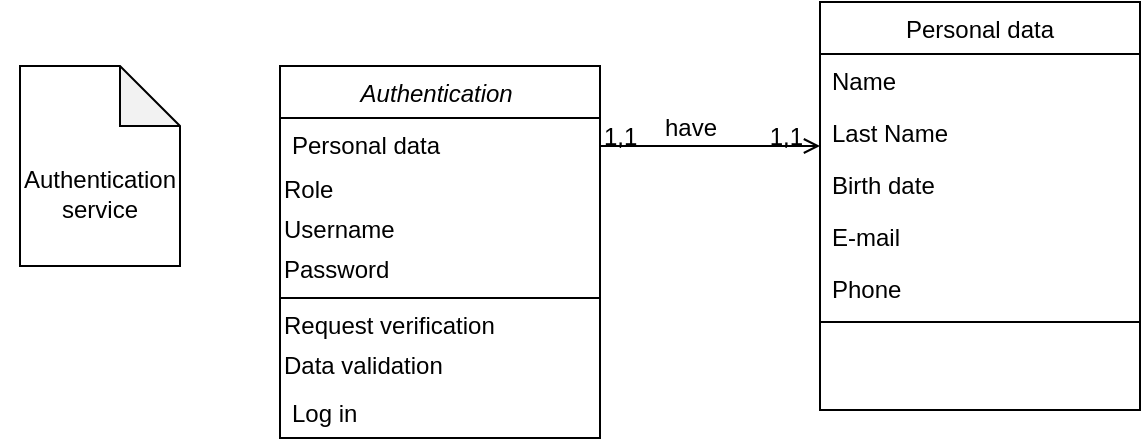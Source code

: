 <mxfile version="14.6.13" type="device" pages="11"><diagram id="C5RBs43oDa-KdzZeNtuy" name="Authentication service"><mxGraphModel dx="1038" dy="548" grid="1" gridSize="10" guides="1" tooltips="1" connect="1" arrows="1" fold="1" page="1" pageScale="1" pageWidth="827" pageHeight="1169" math="0" shadow="0"><root><mxCell id="WIyWlLk6GJQsqaUBKTNV-0"/><mxCell id="WIyWlLk6GJQsqaUBKTNV-1" parent="WIyWlLk6GJQsqaUBKTNV-0"/><mxCell id="zkfFHV4jXpPFQw0GAbJ--0" value="Authentication " style="swimlane;fontStyle=2;align=center;verticalAlign=top;childLayout=stackLayout;horizontal=1;startSize=26;horizontalStack=0;resizeParent=1;resizeLast=0;collapsible=1;marginBottom=0;rounded=0;shadow=0;strokeWidth=1;" parent="WIyWlLk6GJQsqaUBKTNV-1" vertex="1"><mxGeometry x="220" y="60" width="160" height="186" as="geometry"><mxRectangle x="230" y="140" width="160" height="26" as="alternateBounds"/></mxGeometry></mxCell><mxCell id="zkfFHV4jXpPFQw0GAbJ--1" value="Personal data" style="text;align=left;verticalAlign=top;spacingLeft=4;spacingRight=4;overflow=hidden;rotatable=0;points=[[0,0.5],[1,0.5]];portConstraint=eastwest;" parent="zkfFHV4jXpPFQw0GAbJ--0" vertex="1"><mxGeometry y="26" width="160" height="26" as="geometry"/></mxCell><mxCell id="ReYNK1Z-Af21f3EO2ysg-7" value="Role" style="text;html=1;strokeColor=none;fillColor=none;align=left;verticalAlign=middle;whiteSpace=wrap;rounded=0;" parent="zkfFHV4jXpPFQw0GAbJ--0" vertex="1"><mxGeometry y="52" width="160" height="20" as="geometry"/></mxCell><mxCell id="XfQplc0rlk7RxLokf2ta-0" value="Username" style="text;html=1;strokeColor=none;fillColor=none;align=left;verticalAlign=middle;whiteSpace=wrap;rounded=0;" vertex="1" parent="zkfFHV4jXpPFQw0GAbJ--0"><mxGeometry y="72" width="160" height="20" as="geometry"/></mxCell><mxCell id="1bOQscajM9IXoWWBDuEz-1" value="Password" style="text;html=1;strokeColor=none;fillColor=none;align=left;verticalAlign=middle;whiteSpace=wrap;rounded=0;" parent="zkfFHV4jXpPFQw0GAbJ--0" vertex="1"><mxGeometry y="92" width="160" height="20" as="geometry"/></mxCell><mxCell id="zkfFHV4jXpPFQw0GAbJ--4" value="" style="line;html=1;strokeWidth=1;align=left;verticalAlign=middle;spacingTop=-1;spacingLeft=3;spacingRight=3;rotatable=0;labelPosition=right;points=[];portConstraint=eastwest;" parent="zkfFHV4jXpPFQw0GAbJ--0" vertex="1"><mxGeometry y="112" width="160" height="8" as="geometry"/></mxCell><mxCell id="1bOQscajM9IXoWWBDuEz-0" value="Request verification" style="text;html=1;strokeColor=none;fillColor=none;align=left;verticalAlign=middle;whiteSpace=wrap;rounded=0;" parent="zkfFHV4jXpPFQw0GAbJ--0" vertex="1"><mxGeometry y="120" width="160" height="20" as="geometry"/></mxCell><mxCell id="1bOQscajM9IXoWWBDuEz-2" value="Data validation" style="text;html=1;strokeColor=none;fillColor=none;align=left;verticalAlign=middle;whiteSpace=wrap;rounded=0;" parent="zkfFHV4jXpPFQw0GAbJ--0" vertex="1"><mxGeometry y="140" width="160" height="20" as="geometry"/></mxCell><mxCell id="ReYNK1Z-Af21f3EO2ysg-29" value="Log in" style="text;align=left;verticalAlign=top;spacingLeft=4;spacingRight=4;overflow=hidden;rotatable=0;points=[[0,0.5],[1,0.5]];portConstraint=eastwest;" parent="zkfFHV4jXpPFQw0GAbJ--0" vertex="1"><mxGeometry y="160" width="160" height="26" as="geometry"/></mxCell><mxCell id="zkfFHV4jXpPFQw0GAbJ--17" value="Personal data" style="swimlane;fontStyle=0;align=center;verticalAlign=top;childLayout=stackLayout;horizontal=1;startSize=26;horizontalStack=0;resizeParent=1;resizeLast=0;collapsible=1;marginBottom=0;rounded=0;shadow=0;strokeWidth=1;" parent="WIyWlLk6GJQsqaUBKTNV-1" vertex="1"><mxGeometry x="490" y="28" width="160" height="204" as="geometry"><mxRectangle x="550" y="140" width="160" height="26" as="alternateBounds"/></mxGeometry></mxCell><mxCell id="zkfFHV4jXpPFQw0GAbJ--18" value="Name" style="text;align=left;verticalAlign=top;spacingLeft=4;spacingRight=4;overflow=hidden;rotatable=0;points=[[0,0.5],[1,0.5]];portConstraint=eastwest;" parent="zkfFHV4jXpPFQw0GAbJ--17" vertex="1"><mxGeometry y="26" width="160" height="26" as="geometry"/></mxCell><mxCell id="zkfFHV4jXpPFQw0GAbJ--19" value="Last Name" style="text;align=left;verticalAlign=top;spacingLeft=4;spacingRight=4;overflow=hidden;rotatable=0;points=[[0,0.5],[1,0.5]];portConstraint=eastwest;rounded=0;shadow=0;html=0;" parent="zkfFHV4jXpPFQw0GAbJ--17" vertex="1"><mxGeometry y="52" width="160" height="26" as="geometry"/></mxCell><mxCell id="zkfFHV4jXpPFQw0GAbJ--20" value="Birth date" style="text;align=left;verticalAlign=top;spacingLeft=4;spacingRight=4;overflow=hidden;rotatable=0;points=[[0,0.5],[1,0.5]];portConstraint=eastwest;rounded=0;shadow=0;html=0;" parent="zkfFHV4jXpPFQw0GAbJ--17" vertex="1"><mxGeometry y="78" width="160" height="26" as="geometry"/></mxCell><mxCell id="zkfFHV4jXpPFQw0GAbJ--21" value="E-mail" style="text;align=left;verticalAlign=top;spacingLeft=4;spacingRight=4;overflow=hidden;rotatable=0;points=[[0,0.5],[1,0.5]];portConstraint=eastwest;rounded=0;shadow=0;html=0;" parent="zkfFHV4jXpPFQw0GAbJ--17" vertex="1"><mxGeometry y="104" width="160" height="26" as="geometry"/></mxCell><mxCell id="zkfFHV4jXpPFQw0GAbJ--22" value="Phone" style="text;align=left;verticalAlign=top;spacingLeft=4;spacingRight=4;overflow=hidden;rotatable=0;points=[[0,0.5],[1,0.5]];portConstraint=eastwest;rounded=0;shadow=0;html=0;" parent="zkfFHV4jXpPFQw0GAbJ--17" vertex="1"><mxGeometry y="130" width="160" height="26" as="geometry"/></mxCell><mxCell id="zkfFHV4jXpPFQw0GAbJ--23" value="" style="line;html=1;strokeWidth=1;align=left;verticalAlign=middle;spacingTop=-1;spacingLeft=3;spacingRight=3;rotatable=0;labelPosition=right;points=[];portConstraint=eastwest;" parent="zkfFHV4jXpPFQw0GAbJ--17" vertex="1"><mxGeometry y="156" width="160" height="8" as="geometry"/></mxCell><mxCell id="zkfFHV4jXpPFQw0GAbJ--26" value="" style="endArrow=open;shadow=0;strokeWidth=1;rounded=0;endFill=1;edgeStyle=elbowEdgeStyle;elbow=vertical;" parent="WIyWlLk6GJQsqaUBKTNV-1" source="zkfFHV4jXpPFQw0GAbJ--0" target="zkfFHV4jXpPFQw0GAbJ--17" edge="1"><mxGeometry x="0.5" y="41" relative="1" as="geometry"><mxPoint x="380" y="192" as="sourcePoint"/><mxPoint x="540" y="192" as="targetPoint"/><mxPoint x="-40" y="32" as="offset"/><Array as="points"><mxPoint x="450" y="100"/></Array></mxGeometry></mxCell><mxCell id="zkfFHV4jXpPFQw0GAbJ--27" value="1,1" style="resizable=0;align=left;verticalAlign=bottom;labelBackgroundColor=none;fontSize=12;" parent="zkfFHV4jXpPFQw0GAbJ--26" connectable="0" vertex="1"><mxGeometry x="-1" relative="1" as="geometry"><mxPoint y="4" as="offset"/></mxGeometry></mxCell><mxCell id="zkfFHV4jXpPFQw0GAbJ--28" value="1,1" style="resizable=0;align=right;verticalAlign=bottom;labelBackgroundColor=none;fontSize=12;" parent="zkfFHV4jXpPFQw0GAbJ--26" connectable="0" vertex="1"><mxGeometry x="1" relative="1" as="geometry"><mxPoint x="-7" y="4" as="offset"/></mxGeometry></mxCell><mxCell id="zkfFHV4jXpPFQw0GAbJ--29" value="have" style="text;html=1;resizable=0;points=[];;align=center;verticalAlign=middle;labelBackgroundColor=none;rounded=0;shadow=0;strokeWidth=1;fontSize=12;" parent="zkfFHV4jXpPFQw0GAbJ--26" vertex="1" connectable="0"><mxGeometry x="0.5" y="49" relative="1" as="geometry"><mxPoint x="-38" y="40" as="offset"/></mxGeometry></mxCell><mxCell id="HSZNfXxp5xTcY5y4LJtj-0" value="" style="shape=note;whiteSpace=wrap;html=1;backgroundOutline=1;darkOpacity=0.05;" vertex="1" parent="WIyWlLk6GJQsqaUBKTNV-1"><mxGeometry x="90" y="60" width="80" height="100" as="geometry"/></mxCell><mxCell id="ReYNK1Z-Af21f3EO2ysg-4" value="Authentication service" style="text;html=1;strokeColor=none;fillColor=none;align=center;verticalAlign=middle;whiteSpace=wrap;rounded=0;" parent="WIyWlLk6GJQsqaUBKTNV-1" vertex="1"><mxGeometry x="80" y="114" width="100" height="20" as="geometry"/></mxCell></root></mxGraphModel></diagram><diagram id="r2HRBo8od2cqK9iVNZ-q" name="User service"><mxGraphModel dx="1038" dy="548" grid="1" gridSize="10" guides="1" tooltips="1" connect="1" arrows="1" fold="1" page="1" pageScale="1" pageWidth="850" pageHeight="1100" math="0" shadow="0"><root><mxCell id="br71p7ZjA_L0M0ZVhq4M-0"/><mxCell id="br71p7ZjA_L0M0ZVhq4M-1" parent="br71p7ZjA_L0M0ZVhq4M-0"/><mxCell id="v4H21NzG5PQFJMU2AlOd-0" value="Post service" style="swimlane;fontStyle=2;align=center;verticalAlign=top;childLayout=stackLayout;horizontal=1;startSize=26;horizontalStack=0;resizeParent=1;resizeLast=0;collapsible=1;marginBottom=0;rounded=0;shadow=0;strokeWidth=1;" parent="br71p7ZjA_L0M0ZVhq4M-1" vertex="1"><mxGeometry x="220" y="60" width="180" height="120" as="geometry"><mxRectangle x="230" y="140" width="160" height="26" as="alternateBounds"/></mxGeometry></mxCell><mxCell id="v4H21NzG5PQFJMU2AlOd-3" value="" style="line;html=1;strokeWidth=1;align=left;verticalAlign=middle;spacingTop=-1;spacingLeft=3;spacingRight=3;rotatable=0;labelPosition=right;points=[];portConstraint=eastwest;" parent="v4H21NzG5PQFJMU2AlOd-0" vertex="1"><mxGeometry y="26" width="180" height="8" as="geometry"/></mxCell><mxCell id="Hul0nRAsShGVxjiCCPxD-10" value="Post album" style="text;html=1;strokeColor=none;fillColor=none;align=left;verticalAlign=middle;whiteSpace=wrap;rounded=0;" parent="v4H21NzG5PQFJMU2AlOd-0" vertex="1"><mxGeometry y="34" width="180" height="20" as="geometry"/></mxCell><mxCell id="Hul0nRAsShGVxjiCCPxD-9" value="Post picture" style="text;html=1;strokeColor=none;fillColor=none;align=left;verticalAlign=middle;whiteSpace=wrap;rounded=0;" parent="v4H21NzG5PQFJMU2AlOd-0" vertex="1"><mxGeometry y="54" width="180" height="20" as="geometry"/></mxCell><mxCell id="YQzERz9-yCWYgA1bQ8xz-0" value="" style="shape=note;whiteSpace=wrap;html=1;backgroundOutline=1;darkOpacity=0.05;" vertex="1" parent="br71p7ZjA_L0M0ZVhq4M-1"><mxGeometry x="90" y="60" width="80" height="100" as="geometry"/></mxCell><mxCell id="7DjD-3ZHvbT-M6nE8RVS-1" value="Post service" style="text;html=1;strokeColor=none;fillColor=none;align=center;verticalAlign=middle;whiteSpace=wrap;rounded=0;" parent="br71p7ZjA_L0M0ZVhq4M-1" vertex="1"><mxGeometry x="85" y="110" width="90" height="20" as="geometry"/></mxCell><mxCell id="5B0gXw5SO4oIWFJQMdfQ-0" value="Register user" style="text;html=1;strokeColor=none;fillColor=none;align=left;verticalAlign=middle;whiteSpace=wrap;rounded=0;" vertex="1" parent="br71p7ZjA_L0M0ZVhq4M-1"><mxGeometry x="90" y="320" width="180" height="16" as="geometry"/></mxCell></root></mxGraphModel></diagram><diagram id="b5omNdKvr_zYi1Q-HMgw" name="Message service"><mxGraphModel dx="1038" dy="548" grid="1" gridSize="10" guides="1" tooltips="1" connect="1" arrows="1" fold="1" page="1" pageScale="1" pageWidth="850" pageHeight="1100" math="0" shadow="0"><root><mxCell id="3fl5K1j81_6rZA3wEwP--0"/><mxCell id="3fl5K1j81_6rZA3wEwP--1" parent="3fl5K1j81_6rZA3wEwP--0"/><mxCell id="atzM-9dd-ZXqLETKS4H_-1" value="" style="shape=note;whiteSpace=wrap;html=1;backgroundOutline=1;darkOpacity=0.05;align=left;" parent="3fl5K1j81_6rZA3wEwP--1" vertex="1"><mxGeometry x="90" y="40" width="110" height="100" as="geometry"/></mxCell><mxCell id="atzM-9dd-ZXqLETKS4H_-2" value="Message service" style="text;html=1;strokeColor=none;fillColor=none;align=center;verticalAlign=middle;whiteSpace=wrap;rounded=0;" parent="3fl5K1j81_6rZA3wEwP--1" vertex="1"><mxGeometry x="90" y="80" width="110" height="20" as="geometry"/></mxCell><mxCell id="gHcxN_BVj7UGCXeV6Qfe-0" value="Message" style="swimlane;fontStyle=2;align=center;verticalAlign=top;childLayout=stackLayout;horizontal=1;startSize=26;horizontalStack=0;resizeParent=1;resizeLast=0;collapsible=1;marginBottom=0;rounded=0;shadow=0;strokeWidth=1;" parent="3fl5K1j81_6rZA3wEwP--1" vertex="1"><mxGeometry x="300" y="60" width="160" height="190" as="geometry"><mxRectangle x="230" y="140" width="160" height="26" as="alternateBounds"/></mxGeometry></mxCell><mxCell id="gHcxN_BVj7UGCXeV6Qfe-3" value="" style="line;html=1;strokeWidth=1;align=left;verticalAlign=middle;spacingTop=-1;spacingLeft=3;spacingRight=3;rotatable=0;labelPosition=right;points=[];portConstraint=eastwest;" parent="gHcxN_BVj7UGCXeV6Qfe-0" vertex="1"><mxGeometry y="26" width="160" height="8" as="geometry"/></mxCell><mxCell id="gHcxN_BVj7UGCXeV6Qfe-4" value="Send text message" style="text;html=1;strokeColor=none;fillColor=none;align=left;verticalAlign=middle;whiteSpace=wrap;rounded=0;" parent="gHcxN_BVj7UGCXeV6Qfe-0" vertex="1"><mxGeometry y="34" width="160" height="20" as="geometry"/></mxCell><mxCell id="gHcxN_BVj7UGCXeV6Qfe-5" value="Send post" style="text;html=1;strokeColor=none;fillColor=none;align=left;verticalAlign=middle;whiteSpace=wrap;rounded=0;" parent="gHcxN_BVj7UGCXeV6Qfe-0" vertex="1"><mxGeometry y="54" width="160" height="20" as="geometry"/></mxCell><mxCell id="OZNnjJViPMddC7_l5D5_-0" value="Send album" style="text;html=1;strokeColor=none;fillColor=none;align=left;verticalAlign=middle;whiteSpace=wrap;rounded=0;" parent="gHcxN_BVj7UGCXeV6Qfe-0" vertex="1"><mxGeometry y="74" width="160" height="20" as="geometry"/></mxCell><mxCell id="OZNnjJViPMddC7_l5D5_-1" value="Accept message" style="text;html=1;strokeColor=none;fillColor=none;align=left;verticalAlign=middle;whiteSpace=wrap;rounded=0;" parent="gHcxN_BVj7UGCXeV6Qfe-0" vertex="1"><mxGeometry y="94" width="160" height="20" as="geometry"/></mxCell><mxCell id="OZNnjJViPMddC7_l5D5_-3" value="Decline message" style="text;html=1;strokeColor=none;fillColor=none;align=left;verticalAlign=middle;whiteSpace=wrap;rounded=0;" parent="gHcxN_BVj7UGCXeV6Qfe-0" vertex="1"><mxGeometry y="114" width="160" height="20" as="geometry"/></mxCell><mxCell id="OZNnjJViPMddC7_l5D5_-2" value="Delete message" style="text;html=1;strokeColor=none;fillColor=none;align=left;verticalAlign=middle;whiteSpace=wrap;rounded=0;" parent="gHcxN_BVj7UGCXeV6Qfe-0" vertex="1"><mxGeometry y="134" width="160" height="20" as="geometry"/></mxCell></root></mxGraphModel></diagram><diagram id="DbT8yEGWel71VW7rUejq" name="Campaign service"><mxGraphModel dx="1038" dy="548" grid="1" gridSize="10" guides="1" tooltips="1" connect="1" arrows="1" fold="1" page="1" pageScale="1" pageWidth="850" pageHeight="1100" math="0" shadow="0"><root><mxCell id="75Egmg1gJeZcGMOf_CWJ-0"/><mxCell id="75Egmg1gJeZcGMOf_CWJ-1" parent="75Egmg1gJeZcGMOf_CWJ-0"/><mxCell id="75Egmg1gJeZcGMOf_CWJ-2" value="" style="shape=note;whiteSpace=wrap;html=1;backgroundOutline=1;darkOpacity=0.05;align=left;" parent="75Egmg1gJeZcGMOf_CWJ-1" vertex="1"><mxGeometry x="110" y="40" width="90" height="100" as="geometry"/></mxCell><mxCell id="75Egmg1gJeZcGMOf_CWJ-3" value="Campaign service" style="text;html=1;strokeColor=none;fillColor=none;align=center;verticalAlign=middle;whiteSpace=wrap;rounded=0;" parent="75Egmg1gJeZcGMOf_CWJ-1" vertex="1"><mxGeometry x="90" y="80" width="120" height="20" as="geometry"/></mxCell><mxCell id="Hi_1EQ1bOfn7E2mt74sv-0" value="Campaign service" style="swimlane;fontStyle=2;align=center;verticalAlign=top;childLayout=stackLayout;horizontal=1;startSize=26;horizontalStack=0;resizeParent=1;resizeLast=0;collapsible=1;marginBottom=0;rounded=0;shadow=0;strokeWidth=1;" parent="75Egmg1gJeZcGMOf_CWJ-1" vertex="1"><mxGeometry x="300" y="60" width="160" height="190" as="geometry"><mxRectangle x="230" y="140" width="160" height="26" as="alternateBounds"/></mxGeometry></mxCell><mxCell id="Hi_1EQ1bOfn7E2mt74sv-1" value="" style="line;html=1;strokeWidth=1;align=left;verticalAlign=middle;spacingTop=-1;spacingLeft=3;spacingRight=3;rotatable=0;labelPosition=right;points=[];portConstraint=eastwest;" parent="Hi_1EQ1bOfn7E2mt74sv-0" vertex="1"><mxGeometry y="26" width="160" height="8" as="geometry"/></mxCell><mxCell id="Hi_1EQ1bOfn7E2mt74sv-2" value="Create campaign" style="text;html=1;strokeColor=none;fillColor=none;align=left;verticalAlign=middle;whiteSpace=wrap;rounded=0;" parent="Hi_1EQ1bOfn7E2mt74sv-0" vertex="1"><mxGeometry y="34" width="160" height="20" as="geometry"/></mxCell><mxCell id="Hi_1EQ1bOfn7E2mt74sv-3" value="Delete campaign" style="text;html=1;strokeColor=none;fillColor=none;align=left;verticalAlign=middle;whiteSpace=wrap;rounded=0;" parent="Hi_1EQ1bOfn7E2mt74sv-0" vertex="1"><mxGeometry y="54" width="160" height="20" as="geometry"/></mxCell><mxCell id="Hi_1EQ1bOfn7E2mt74sv-4" value="Update campaign" style="text;html=1;strokeColor=none;fillColor=none;align=left;verticalAlign=middle;whiteSpace=wrap;rounded=0;" parent="Hi_1EQ1bOfn7E2mt74sv-0" vertex="1"><mxGeometry y="74" width="160" height="20" as="geometry"/></mxCell><mxCell id="Hi_1EQ1bOfn7E2mt74sv-5" value="Share campaign" style="text;html=1;strokeColor=none;fillColor=none;align=left;verticalAlign=middle;whiteSpace=wrap;rounded=0;" parent="Hi_1EQ1bOfn7E2mt74sv-0" vertex="1"><mxGeometry y="94" width="160" height="20" as="geometry"/></mxCell><mxCell id="Hi_1EQ1bOfn7E2mt74sv-6" value="Campaign overview" style="text;html=1;strokeColor=none;fillColor=none;align=left;verticalAlign=middle;whiteSpace=wrap;rounded=0;" parent="Hi_1EQ1bOfn7E2mt74sv-0" vertex="1"><mxGeometry y="114" width="160" height="20" as="geometry"/></mxCell></root></mxGraphModel></diagram><diagram id="Fz1Ql0YVO5OgIk9Pnpxq" name="Product service"><mxGraphModel dx="1038" dy="548" grid="1" gridSize="10" guides="1" tooltips="1" connect="1" arrows="1" fold="1" page="1" pageScale="1" pageWidth="850" pageHeight="1100" math="0" shadow="0"><root><mxCell id="zpHDCO2KdwItgabqZXX5-0"/><mxCell id="zpHDCO2KdwItgabqZXX5-1" parent="zpHDCO2KdwItgabqZXX5-0"/><mxCell id="zpHDCO2KdwItgabqZXX5-2" value="" style="shape=note;whiteSpace=wrap;html=1;backgroundOutline=1;darkOpacity=0.05;align=left;" parent="zpHDCO2KdwItgabqZXX5-1" vertex="1"><mxGeometry x="90" y="60" width="80" height="100" as="geometry"/></mxCell><mxCell id="1nlQ6piY1SKKKnpLhnqp-0" value="Agent service" style="text;html=1;strokeColor=none;fillColor=none;align=center;verticalAlign=middle;whiteSpace=wrap;rounded=0;" parent="zpHDCO2KdwItgabqZXX5-1" vertex="1"><mxGeometry x="110" y="110" width="40" height="20" as="geometry"/></mxCell><mxCell id="3z0Biu-3dWx4EHnZYJlp-0" value="Agent service" style="swimlane;fontStyle=2;align=center;verticalAlign=top;childLayout=stackLayout;horizontal=1;startSize=26;horizontalStack=0;resizeParent=1;resizeLast=0;collapsible=1;marginBottom=0;rounded=0;shadow=0;strokeWidth=1;" parent="zpHDCO2KdwItgabqZXX5-1" vertex="1"><mxGeometry x="220" y="60" width="180" height="346" as="geometry"><mxRectangle x="230" y="140" width="160" height="26" as="alternateBounds"/></mxGeometry></mxCell><mxCell id="3z0Biu-3dWx4EHnZYJlp-16" value="Price" style="text;html=1;strokeColor=none;fillColor=none;align=left;verticalAlign=middle;whiteSpace=wrap;rounded=0;" parent="3z0Biu-3dWx4EHnZYJlp-0" vertex="1"><mxGeometry y="26" width="180" height="20" as="geometry"/></mxCell><mxCell id="3z0Biu-3dWx4EHnZYJlp-17" value="Quantity&amp;nbsp; state&amp;nbsp;" style="text;html=1;strokeColor=none;fillColor=none;align=left;verticalAlign=middle;whiteSpace=wrap;rounded=0;" parent="3z0Biu-3dWx4EHnZYJlp-0" vertex="1"><mxGeometry y="46" width="180" height="20" as="geometry"/></mxCell><mxCell id="3z0Biu-3dWx4EHnZYJlp-15" value="Picture" style="text;html=1;strokeColor=none;fillColor=none;align=left;verticalAlign=middle;whiteSpace=wrap;rounded=0;" parent="3z0Biu-3dWx4EHnZYJlp-0" vertex="1"><mxGeometry y="66" width="180" height="20" as="geometry"/></mxCell><mxCell id="3z0Biu-3dWx4EHnZYJlp-1" value="" style="line;html=1;strokeWidth=1;align=left;verticalAlign=middle;spacingTop=-1;spacingLeft=3;spacingRight=3;rotatable=0;labelPosition=right;points=[];portConstraint=eastwest;" parent="3z0Biu-3dWx4EHnZYJlp-0" vertex="1"><mxGeometry y="86" width="180" height="8" as="geometry"/></mxCell><mxCell id="3z0Biu-3dWx4EHnZYJlp-2" value="Product overview" style="text;html=1;strokeColor=none;fillColor=none;align=left;verticalAlign=middle;whiteSpace=wrap;rounded=0;" parent="3z0Biu-3dWx4EHnZYJlp-0" vertex="1"><mxGeometry y="94" width="180" height="20" as="geometry"/></mxCell><mxCell id="3z0Biu-3dWx4EHnZYJlp-3" value="Create product" style="text;html=1;strokeColor=none;fillColor=none;align=left;verticalAlign=middle;whiteSpace=wrap;rounded=0;" parent="3z0Biu-3dWx4EHnZYJlp-0" vertex="1"><mxGeometry y="114" width="180" height="20" as="geometry"/></mxCell><mxCell id="3z0Biu-3dWx4EHnZYJlp-4" value="Delete product" style="text;html=1;strokeColor=none;fillColor=none;align=left;verticalAlign=middle;whiteSpace=wrap;rounded=0;" parent="3z0Biu-3dWx4EHnZYJlp-0" vertex="1"><mxGeometry y="134" width="180" height="20" as="geometry"/></mxCell><mxCell id="3z0Biu-3dWx4EHnZYJlp-5" value="Update product" style="text;html=1;strokeColor=none;fillColor=none;align=left;verticalAlign=middle;whiteSpace=wrap;rounded=0;" parent="3z0Biu-3dWx4EHnZYJlp-0" vertex="1"><mxGeometry y="154" width="180" height="20" as="geometry"/></mxCell><mxCell id="3z0Biu-3dWx4EHnZYJlp-6" value="Buy product" style="text;html=1;strokeColor=none;fillColor=none;align=left;verticalAlign=middle;whiteSpace=wrap;rounded=0;" parent="3z0Biu-3dWx4EHnZYJlp-0" vertex="1"><mxGeometry y="174" width="180" height="20" as="geometry"/></mxCell><mxCell id="E1YNeR2UrygTEgxNHDX5-0" value="Create report" style="text;html=1;strokeColor=none;fillColor=none;align=left;verticalAlign=middle;whiteSpace=wrap;rounded=0;" vertex="1" parent="3z0Biu-3dWx4EHnZYJlp-0"><mxGeometry y="194" width="180" height="20" as="geometry"/></mxCell><mxCell id="E1YNeR2UrygTEgxNHDX5-1" value="Work with campaign" style="text;html=1;strokeColor=none;fillColor=none;align=left;verticalAlign=middle;whiteSpace=wrap;rounded=0;" vertex="1" parent="3z0Biu-3dWx4EHnZYJlp-0"><mxGeometry y="214" width="180" height="20" as="geometry"/></mxCell></root></mxGraphModel></diagram><diagram id="lztd2kyrWuYvoX6lECIL" name="Search service"><mxGraphModel dx="1038" dy="548" grid="1" gridSize="10" guides="1" tooltips="1" connect="1" arrows="1" fold="1" page="1" pageScale="1" pageWidth="850" pageHeight="1100" math="0" shadow="0"><root><mxCell id="uJ6-4abVUB7_J5eM2vOk-0"/><mxCell id="uJ6-4abVUB7_J5eM2vOk-1" parent="uJ6-4abVUB7_J5eM2vOk-0"/><mxCell id="5XbZuJgGJwlGytLXy5i0-0" value="" style="shape=note;whiteSpace=wrap;html=1;backgroundOutline=1;darkOpacity=0.05;" parent="uJ6-4abVUB7_J5eM2vOk-1" vertex="1"><mxGeometry x="110" y="70" width="80" height="100" as="geometry"/></mxCell><mxCell id="DE54q0Zc_QsSWKZIeXDX-0" value="Search service" style="text;html=1;strokeColor=none;fillColor=none;align=center;verticalAlign=middle;whiteSpace=wrap;rounded=0;" parent="uJ6-4abVUB7_J5eM2vOk-1" vertex="1"><mxGeometry x="120" y="110" width="40" height="20" as="geometry"/></mxCell><mxCell id="sdqdJ1e5CZ1aFu_Cp0Jp-0" value="Search" style="swimlane;fontStyle=2;align=center;verticalAlign=top;childLayout=stackLayout;horizontal=1;startSize=26;horizontalStack=0;resizeParent=1;resizeLast=0;collapsible=1;marginBottom=0;rounded=0;shadow=0;strokeWidth=1;" parent="uJ6-4abVUB7_J5eM2vOk-1" vertex="1"><mxGeometry x="220" y="60" width="180" height="130" as="geometry"><mxRectangle x="230" y="140" width="160" height="26" as="alternateBounds"/></mxGeometry></mxCell><mxCell id="sdqdJ1e5CZ1aFu_Cp0Jp-1" value="" style="line;html=1;strokeWidth=1;align=left;verticalAlign=middle;spacingTop=-1;spacingLeft=3;spacingRight=3;rotatable=0;labelPosition=right;points=[];portConstraint=eastwest;" parent="sdqdJ1e5CZ1aFu_Cp0Jp-0" vertex="1"><mxGeometry y="26" width="180" height="8" as="geometry"/></mxCell><mxCell id="sdqdJ1e5CZ1aFu_Cp0Jp-2" value="Search by profil" style="text;html=1;strokeColor=none;fillColor=none;align=left;verticalAlign=middle;whiteSpace=wrap;rounded=0;" parent="sdqdJ1e5CZ1aFu_Cp0Jp-0" vertex="1"><mxGeometry y="34" width="180" height="20" as="geometry"/></mxCell><mxCell id="sdqdJ1e5CZ1aFu_Cp0Jp-3" value="Search&amp;nbsp; by tag" style="text;html=1;strokeColor=none;fillColor=none;align=left;verticalAlign=middle;whiteSpace=wrap;rounded=0;" parent="sdqdJ1e5CZ1aFu_Cp0Jp-0" vertex="1"><mxGeometry y="54" width="180" height="20" as="geometry"/></mxCell><mxCell id="sdqdJ1e5CZ1aFu_Cp0Jp-4" value="Search&amp;nbsp; by location" style="text;html=1;strokeColor=none;fillColor=none;align=left;verticalAlign=middle;whiteSpace=wrap;rounded=0;" parent="sdqdJ1e5CZ1aFu_Cp0Jp-0" vertex="1"><mxGeometry y="74" width="180" height="20" as="geometry"/></mxCell></root></mxGraphModel></diagram><diagram id="NrmAJHQb2y924CsphWVu" name="Following service"><mxGraphModel dx="1038" dy="548" grid="1" gridSize="10" guides="1" tooltips="1" connect="1" arrows="1" fold="1" page="1" pageScale="1" pageWidth="850" pageHeight="1100" math="0" shadow="0"><root><mxCell id="ovtR9IZJvgPmEboiruM4-0"/><mxCell id="ovtR9IZJvgPmEboiruM4-1" parent="ovtR9IZJvgPmEboiruM4-0"/><mxCell id="ovtR9IZJvgPmEboiruM4-2" value="" style="shape=note;whiteSpace=wrap;html=1;backgroundOutline=1;darkOpacity=0.05;align=left;" parent="ovtR9IZJvgPmEboiruM4-1" vertex="1"><mxGeometry x="80" y="80" width="80" height="100" as="geometry"/></mxCell><mxCell id="ovtR9IZJvgPmEboiruM4-3" value="Following service" style="text;html=1;strokeColor=none;fillColor=none;align=center;verticalAlign=middle;whiteSpace=wrap;rounded=0;" parent="ovtR9IZJvgPmEboiruM4-1" vertex="1"><mxGeometry x="100" y="120" width="40" height="20" as="geometry"/></mxCell><mxCell id="jLHFuR51bZ410pdYEDuC-0" value="Following" style="swimlane;fontStyle=2;align=center;verticalAlign=top;childLayout=stackLayout;horizontal=1;startSize=26;horizontalStack=0;resizeParent=1;resizeLast=0;collapsible=1;marginBottom=0;rounded=0;shadow=0;strokeWidth=1;" parent="ovtR9IZJvgPmEboiruM4-1" vertex="1"><mxGeometry x="220" y="60" width="180" height="130" as="geometry"><mxRectangle x="230" y="140" width="160" height="26" as="alternateBounds"/></mxGeometry></mxCell><mxCell id="jLHFuR51bZ410pdYEDuC-1" value="" style="line;html=1;strokeWidth=1;align=left;verticalAlign=middle;spacingTop=-1;spacingLeft=3;spacingRight=3;rotatable=0;labelPosition=right;points=[];portConstraint=eastwest;" parent="jLHFuR51bZ410pdYEDuC-0" vertex="1"><mxGeometry y="26" width="180" height="8" as="geometry"/></mxCell><mxCell id="jLHFuR51bZ410pdYEDuC-2" value="Follow private profil" style="text;html=1;strokeColor=none;fillColor=none;align=left;verticalAlign=middle;whiteSpace=wrap;rounded=0;" parent="jLHFuR51bZ410pdYEDuC-0" vertex="1"><mxGeometry y="34" width="180" height="20" as="geometry"/></mxCell><mxCell id="jLHFuR51bZ410pdYEDuC-3" value="Follow public profil" style="text;html=1;strokeColor=none;fillColor=none;align=left;verticalAlign=middle;whiteSpace=wrap;rounded=0;" parent="jLHFuR51bZ410pdYEDuC-0" vertex="1"><mxGeometry y="54" width="180" height="20" as="geometry"/></mxCell><mxCell id="gTwUCvlkflMVBLQUKsVt-0" value="mozda u profil&amp;nbsp;" style="text;html=1;strokeColor=none;fillColor=none;align=center;verticalAlign=middle;whiteSpace=wrap;rounded=0;" vertex="1" parent="ovtR9IZJvgPmEboiruM4-1"><mxGeometry x="330" y="260" width="40" height="20" as="geometry"/></mxCell></root></mxGraphModel></diagram><diagram id="V3ngXZV-yGYDliyiM_ml" name="Profil service"><mxGraphModel dx="1038" dy="548" grid="1" gridSize="10" guides="1" tooltips="1" connect="1" arrows="1" fold="1" page="1" pageScale="1" pageWidth="850" pageHeight="1100" math="0" shadow="0"><root><mxCell id="clM5cf7Eazihj6Ph4D05-0"/><mxCell id="clM5cf7Eazihj6Ph4D05-1" parent="clM5cf7Eazihj6Ph4D05-0"/><mxCell id="clM5cf7Eazihj6Ph4D05-2" value="" style="shape=note;whiteSpace=wrap;html=1;backgroundOutline=1;darkOpacity=0.05;align=left;" parent="clM5cf7Eazihj6Ph4D05-1" vertex="1"><mxGeometry x="110" y="70" width="80" height="100" as="geometry"/></mxCell><mxCell id="clM5cf7Eazihj6Ph4D05-3" value="Profil" style="swimlane;fontStyle=2;align=center;verticalAlign=top;childLayout=stackLayout;horizontal=1;startSize=26;horizontalStack=0;resizeParent=1;resizeLast=0;collapsible=1;marginBottom=0;rounded=0;shadow=0;strokeWidth=1;" parent="clM5cf7Eazihj6Ph4D05-1" vertex="1"><mxGeometry x="220" y="60" width="180" height="240" as="geometry"><mxRectangle x="230" y="140" width="160" height="26" as="alternateBounds"/></mxGeometry></mxCell><mxCell id="0Bl7UPvpPJdEUmRAJKqO-0" value="Private" style="text;html=1;strokeColor=none;fillColor=none;align=left;verticalAlign=middle;whiteSpace=wrap;rounded=0;" vertex="1" parent="clM5cf7Eazihj6Ph4D05-3"><mxGeometry y="26" width="180" height="20" as="geometry"/></mxCell><mxCell id="clM5cf7Eazihj6Ph4D05-4" value="" style="line;html=1;strokeWidth=1;align=left;verticalAlign=middle;spacingTop=-1;spacingLeft=3;spacingRight=3;rotatable=0;labelPosition=right;points=[];portConstraint=eastwest;" parent="clM5cf7Eazihj6Ph4D05-3" vertex="1"><mxGeometry y="46" width="180" height="8" as="geometry"/></mxCell><mxCell id="clM5cf7Eazihj6Ph4D05-9" value="Profil delete" style="text;html=1;strokeColor=none;fillColor=none;align=left;verticalAlign=middle;whiteSpace=wrap;rounded=0;" parent="clM5cf7Eazihj6Ph4D05-3" vertex="1"><mxGeometry y="54" width="180" height="20" as="geometry"/></mxCell><mxCell id="clM5cf7Eazihj6Ph4D05-13" value="Profil update" style="text;html=1;strokeColor=none;fillColor=none;align=left;verticalAlign=middle;whiteSpace=wrap;rounded=0;" parent="clM5cf7Eazihj6Ph4D05-3" vertex="1"><mxGeometry y="74" width="180" height="20" as="geometry"/></mxCell><mxCell id="clM5cf7Eazihj6Ph4D05-16" value="Update data" style="text;html=1;strokeColor=none;fillColor=none;align=left;verticalAlign=middle;whiteSpace=wrap;rounded=0;" parent="clM5cf7Eazihj6Ph4D05-3" vertex="1"><mxGeometry y="94" width="180" height="20" as="geometry"/></mxCell><mxCell id="MqEVBfBgjIlgsGfyU9BK-0" value="View liked contend" style="text;html=1;strokeColor=none;fillColor=none;align=left;verticalAlign=middle;whiteSpace=wrap;rounded=0;" parent="clM5cf7Eazihj6Ph4D05-3" vertex="1"><mxGeometry y="114" width="180" height="20" as="geometry"/></mxCell><mxCell id="MqEVBfBgjIlgsGfyU9BK-1" value="View disliked contend" style="text;html=1;strokeColor=none;fillColor=none;align=left;verticalAlign=middle;whiteSpace=wrap;rounded=0;" parent="clM5cf7Eazihj6Ph4D05-3" vertex="1"><mxGeometry y="134" width="180" height="20" as="geometry"/></mxCell><mxCell id="YzHtSJL4i5YQxm0NnVlw-0" value="Follow private profil" style="text;html=1;strokeColor=none;fillColor=none;align=left;verticalAlign=middle;whiteSpace=wrap;rounded=0;" vertex="1" parent="clM5cf7Eazihj6Ph4D05-3"><mxGeometry y="154" width="180" height="20" as="geometry"/></mxCell><mxCell id="aZbsNTbqK-DFeLhEKdgf-0" value="Follow public profil" style="text;html=1;strokeColor=none;fillColor=none;align=left;verticalAlign=middle;whiteSpace=wrap;rounded=0;" vertex="1" parent="clM5cf7Eazihj6Ph4D05-3"><mxGeometry y="174" width="180" height="20" as="geometry"/></mxCell><mxCell id="clM5cf7Eazihj6Ph4D05-15" value="Profil service" style="text;html=1;strokeColor=none;fillColor=none;align=center;verticalAlign=middle;whiteSpace=wrap;rounded=0;" parent="clM5cf7Eazihj6Ph4D05-1" vertex="1"><mxGeometry x="130" y="120" width="40" height="20" as="geometry"/></mxCell></root></mxGraphModel></diagram><diagram id="LhwE2z1JIoOl98itUiOD" name="Report service"><mxGraphModel dx="1038" dy="548" grid="1" gridSize="10" guides="1" tooltips="1" connect="1" arrows="1" fold="1" page="1" pageScale="1" pageWidth="850" pageHeight="1100" math="0" shadow="0"><root><mxCell id="CkU3LKy0P1n6NiRa9XpL-0"/><mxCell id="CkU3LKy0P1n6NiRa9XpL-1" parent="CkU3LKy0P1n6NiRa9XpL-0"/><mxCell id="CkU3LKy0P1n6NiRa9XpL-2" value="" style="shape=note;whiteSpace=wrap;html=1;backgroundOutline=1;darkOpacity=0.05;align=left;" parent="CkU3LKy0P1n6NiRa9XpL-1" vertex="1"><mxGeometry x="70" y="90" width="80" height="100" as="geometry"/></mxCell><mxCell id="CkU3LKy0P1n6NiRa9XpL-3" value="Report service" style="text;html=1;strokeColor=none;fillColor=none;align=center;verticalAlign=middle;whiteSpace=wrap;rounded=0;" parent="CkU3LKy0P1n6NiRa9XpL-1" vertex="1"><mxGeometry x="90" y="130" width="40" height="20" as="geometry"/></mxCell><mxCell id="Ec731MDWhJ6ZYmRqaTWT-0" value="Report" style="swimlane;fontStyle=2;align=center;verticalAlign=top;childLayout=stackLayout;horizontal=1;startSize=26;horizontalStack=0;resizeParent=1;resizeLast=0;collapsible=1;marginBottom=0;rounded=0;shadow=0;strokeWidth=1;" parent="CkU3LKy0P1n6NiRa9XpL-1" vertex="1"><mxGeometry x="220" y="60" width="180" height="140" as="geometry"><mxRectangle x="230" y="140" width="160" height="26" as="alternateBounds"/></mxGeometry></mxCell><mxCell id="Ec731MDWhJ6ZYmRqaTWT-1" value="" style="line;html=1;strokeWidth=1;align=left;verticalAlign=middle;spacingTop=-1;spacingLeft=3;spacingRight=3;rotatable=0;labelPosition=right;points=[];portConstraint=eastwest;" parent="Ec731MDWhJ6ZYmRqaTWT-0" vertex="1"><mxGeometry y="26" width="180" height="8" as="geometry"/></mxCell><mxCell id="Ec731MDWhJ6ZYmRqaTWT-12" value="Report inappropriate content&amp;nbsp;" style="text;html=1;strokeColor=none;fillColor=none;align=left;verticalAlign=middle;whiteSpace=wrap;rounded=0;" parent="Ec731MDWhJ6ZYmRqaTWT-0" vertex="1"><mxGeometry y="34" width="180" height="20" as="geometry"/></mxCell><mxCell id="Ec731MDWhJ6ZYmRqaTWT-13" value="Overview inappropriate content&amp;nbsp;" style="text;html=1;strokeColor=none;fillColor=none;align=left;verticalAlign=middle;whiteSpace=wrap;rounded=0;" parent="Ec731MDWhJ6ZYmRqaTWT-0" vertex="1"><mxGeometry y="54" width="180" height="20" as="geometry"/></mxCell><mxCell id="pdw8da85LkNW_2yXTPx7-0" value="Delete inappropriate content" style="text;html=1;strokeColor=none;fillColor=none;align=left;verticalAlign=middle;whiteSpace=wrap;rounded=0;" parent="Ec731MDWhJ6ZYmRqaTWT-0" vertex="1"><mxGeometry y="74" width="180" height="20" as="geometry"/></mxCell></root></mxGraphModel></diagram><diagram id="XogrNPyOIyUY5qVuiU_A" name="Request service"><mxGraphModel dx="1038" dy="548" grid="1" gridSize="10" guides="1" tooltips="1" connect="1" arrows="1" fold="1" page="1" pageScale="1" pageWidth="850" pageHeight="1100" math="0" shadow="0"><root><mxCell id="0Ygmk3A5ndGF50sz2QSr-0"/><mxCell id="0Ygmk3A5ndGF50sz2QSr-1" parent="0Ygmk3A5ndGF50sz2QSr-0"/><mxCell id="0Ygmk3A5ndGF50sz2QSr-2" value="" style="shape=note;whiteSpace=wrap;html=1;backgroundOutline=1;darkOpacity=0.05;align=left;" parent="0Ygmk3A5ndGF50sz2QSr-1" vertex="1"><mxGeometry x="60" y="100" width="80" height="100" as="geometry"/></mxCell><mxCell id="0Ygmk3A5ndGF50sz2QSr-3" value="Request service" style="text;html=1;strokeColor=none;fillColor=none;align=center;verticalAlign=middle;whiteSpace=wrap;rounded=0;" parent="0Ygmk3A5ndGF50sz2QSr-1" vertex="1"><mxGeometry x="80" y="150" width="40" height="20" as="geometry"/></mxCell><mxCell id="dFCM-ITg3uhHGAzhV9og-0" value="Request" style="swimlane;fontStyle=2;align=center;verticalAlign=top;childLayout=stackLayout;horizontal=1;startSize=26;horizontalStack=0;resizeParent=1;resizeLast=0;collapsible=1;marginBottom=0;rounded=0;shadow=0;strokeWidth=1;" parent="0Ygmk3A5ndGF50sz2QSr-1" vertex="1"><mxGeometry x="220" y="60" width="180" height="240" as="geometry"><mxRectangle x="230" y="140" width="160" height="26" as="alternateBounds"/></mxGeometry></mxCell><mxCell id="dFCM-ITg3uhHGAzhV9og-1" value="" style="line;html=1;strokeWidth=1;align=left;verticalAlign=middle;spacingTop=-1;spacingLeft=3;spacingRight=3;rotatable=0;labelPosition=right;points=[];portConstraint=eastwest;" parent="dFCM-ITg3uhHGAzhV9og-0" vertex="1"><mxGeometry y="26" width="180" height="8" as="geometry"/></mxCell><mxCell id="Ysq380gPOUfA6TKLSriS-0" value="Request follow" style="text;html=1;strokeColor=none;fillColor=none;align=left;verticalAlign=middle;whiteSpace=wrap;rounded=0;" parent="dFCM-ITg3uhHGAzhV9og-0" vertex="1"><mxGeometry y="34" width="180" height="20" as="geometry"/></mxCell><mxCell id="Ysq380gPOUfA6TKLSriS-1" value="Request register" style="text;html=1;strokeColor=none;fillColor=none;align=left;verticalAlign=middle;whiteSpace=wrap;rounded=0;" parent="dFCM-ITg3uhHGAzhV9og-0" vertex="1"><mxGeometry y="54" width="180" height="20" as="geometry"/></mxCell><mxCell id="5XBLoXwyicJ2s0Pgu281-0" value="Request campaign" style="text;html=1;strokeColor=none;fillColor=none;align=left;verticalAlign=middle;whiteSpace=wrap;rounded=0;" parent="dFCM-ITg3uhHGAzhV9og-0" vertex="1"><mxGeometry y="74" width="180" height="20" as="geometry"/></mxCell><mxCell id="0DrSgIHMwxtqamItsXlH-0" value="Profile request verification" style="text;html=1;strokeColor=none;fillColor=none;align=left;verticalAlign=middle;whiteSpace=wrap;rounded=0;" parent="dFCM-ITg3uhHGAzhV9og-0" vertex="1"><mxGeometry y="94" width="180" height="20" as="geometry"/></mxCell><mxCell id="jRD65ORi_xpZA5U_KLH1-0" value="Request&amp;nbsp; view" style="text;html=1;strokeColor=none;fillColor=none;align=left;verticalAlign=middle;whiteSpace=wrap;rounded=0;" parent="dFCM-ITg3uhHGAzhV9og-0" vertex="1"><mxGeometry y="114" width="180" height="20" as="geometry"/></mxCell><mxCell id="VHIOQ8MfRPVP3WEQkJIc-0" value="Process request" style="text;html=1;strokeColor=none;fillColor=none;align=left;verticalAlign=middle;whiteSpace=wrap;rounded=0;" parent="dFCM-ITg3uhHGAzhV9og-0" vertex="1"><mxGeometry y="134" width="180" height="20" as="geometry"/></mxCell><mxCell id="j4hBPM4ECBq6JiNHikXC-0" value="Overview inappropriate content&amp;nbsp;" style="text;html=1;strokeColor=none;fillColor=none;align=left;verticalAlign=middle;whiteSpace=wrap;rounded=0;" parent="dFCM-ITg3uhHGAzhV9og-0" vertex="1"><mxGeometry y="154" width="180" height="20" as="geometry"/></mxCell><mxCell id="UpxJEm6tCs_Yzig72GzZ-0" value="Agent profil approval" style="text;html=1;strokeColor=none;fillColor=none;align=left;verticalAlign=middle;whiteSpace=wrap;rounded=0;" parent="dFCM-ITg3uhHGAzhV9og-0" vertex="1"><mxGeometry y="174" width="180" height="16" as="geometry"/></mxCell></root></mxGraphModel></diagram><diagram id="xvrJxu-H7mjp_xyWzsuE" name="Page-11"><mxGraphModel dx="1038" dy="548" grid="1" gridSize="10" guides="1" tooltips="1" connect="1" arrows="1" fold="1" page="1" pageScale="1" pageWidth="850" pageHeight="1100" math="0" shadow="0"><root><mxCell id="DtJe2zswISZ5OTQCgbxg-0"/><mxCell id="DtJe2zswISZ5OTQCgbxg-1" parent="DtJe2zswISZ5OTQCgbxg-0"/><mxCell id="DtJe2zswISZ5OTQCgbxg-2" value="" style="shape=note;whiteSpace=wrap;html=1;backgroundOutline=1;darkOpacity=0.05;" vertex="1" parent="DtJe2zswISZ5OTQCgbxg-1"><mxGeometry x="80" y="70" width="80" height="100" as="geometry"/></mxCell><mxCell id="qw7wduT2hQoPDcEY94OE-0" value="" style="rounded=0;whiteSpace=wrap;html=1;" vertex="1" parent="DtJe2zswISZ5OTQCgbxg-1"><mxGeometry x="320" y="180" width="120" height="40" as="geometry"/></mxCell><mxCell id="qw7wduT2hQoPDcEY94OE-1" value="User service" style="text;html=1;strokeColor=none;fillColor=none;align=center;verticalAlign=middle;whiteSpace=wrap;rounded=0;" vertex="1" parent="DtJe2zswISZ5OTQCgbxg-1"><mxGeometry x="360" y="190" width="40" height="20" as="geometry"/></mxCell><mxCell id="qw7wduT2hQoPDcEY94OE-2" value="" style="rounded=0;whiteSpace=wrap;html=1;" vertex="1" parent="DtJe2zswISZ5OTQCgbxg-1"><mxGeometry x="620" y="180" width="120" height="40" as="geometry"/></mxCell><mxCell id="qw7wduT2hQoPDcEY94OE-3" value="Authetification service" style="text;html=1;strokeColor=none;fillColor=none;align=center;verticalAlign=middle;whiteSpace=wrap;rounded=0;" vertex="1" parent="DtJe2zswISZ5OTQCgbxg-1"><mxGeometry x="660" y="190" width="40" height="20" as="geometry"/></mxCell><mxCell id="qw7wduT2hQoPDcEY94OE-4" value="Komunikacija izmedju servisa" style="text;html=1;strokeColor=none;fillColor=none;align=center;verticalAlign=middle;whiteSpace=wrap;rounded=0;" vertex="1" parent="DtJe2zswISZ5OTQCgbxg-1"><mxGeometry x="100" y="120" width="40" height="20" as="geometry"/></mxCell><mxCell id="qw7wduT2hQoPDcEY94OE-5" value="" style="endArrow=classic;html=1;entryX=0;entryY=0.5;entryDx=0;entryDy=0;" edge="1" parent="DtJe2zswISZ5OTQCgbxg-1" source="qw7wduT2hQoPDcEY94OE-0" target="qw7wduT2hQoPDcEY94OE-2"><mxGeometry width="50" height="50" relative="1" as="geometry"><mxPoint x="60" y="270" as="sourcePoint"/><mxPoint x="110" y="220" as="targetPoint"/></mxGeometry></mxCell><mxCell id="qw7wduT2hQoPDcEY94OE-6" value="" style="rounded=0;whiteSpace=wrap;html=1;" vertex="1" parent="DtJe2zswISZ5OTQCgbxg-1"><mxGeometry x="320" y="280" width="120" height="40" as="geometry"/></mxCell></root></mxGraphModel></diagram></mxfile>